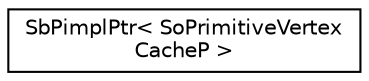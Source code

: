 digraph "Graphical Class Hierarchy"
{
 // LATEX_PDF_SIZE
  edge [fontname="Helvetica",fontsize="10",labelfontname="Helvetica",labelfontsize="10"];
  node [fontname="Helvetica",fontsize="10",shape=record];
  rankdir="LR";
  Node0 [label="SbPimplPtr\< SoPrimitiveVertex\lCacheP \>",height=0.2,width=0.4,color="black", fillcolor="white", style="filled",URL="$classSbPimplPtr.html",tooltip=" "];
}
